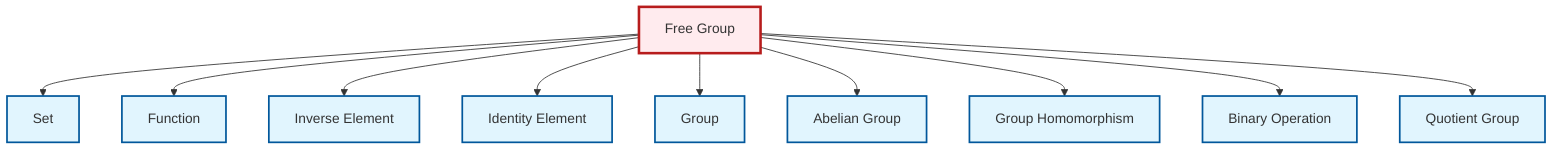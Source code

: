 graph TD
    classDef definition fill:#e1f5fe,stroke:#01579b,stroke-width:2px
    classDef theorem fill:#f3e5f5,stroke:#4a148c,stroke-width:2px
    classDef axiom fill:#fff3e0,stroke:#e65100,stroke-width:2px
    classDef example fill:#e8f5e9,stroke:#1b5e20,stroke-width:2px
    classDef current fill:#ffebee,stroke:#b71c1c,stroke-width:3px
    def-abelian-group["Abelian Group"]:::definition
    def-free-group["Free Group"]:::definition
    def-homomorphism["Group Homomorphism"]:::definition
    def-inverse-element["Inverse Element"]:::definition
    def-quotient-group["Quotient Group"]:::definition
    def-function["Function"]:::definition
    def-identity-element["Identity Element"]:::definition
    def-group["Group"]:::definition
    def-set["Set"]:::definition
    def-binary-operation["Binary Operation"]:::definition
    def-free-group --> def-set
    def-free-group --> def-function
    def-free-group --> def-inverse-element
    def-free-group --> def-identity-element
    def-free-group --> def-group
    def-free-group --> def-abelian-group
    def-free-group --> def-homomorphism
    def-free-group --> def-binary-operation
    def-free-group --> def-quotient-group
    class def-free-group current